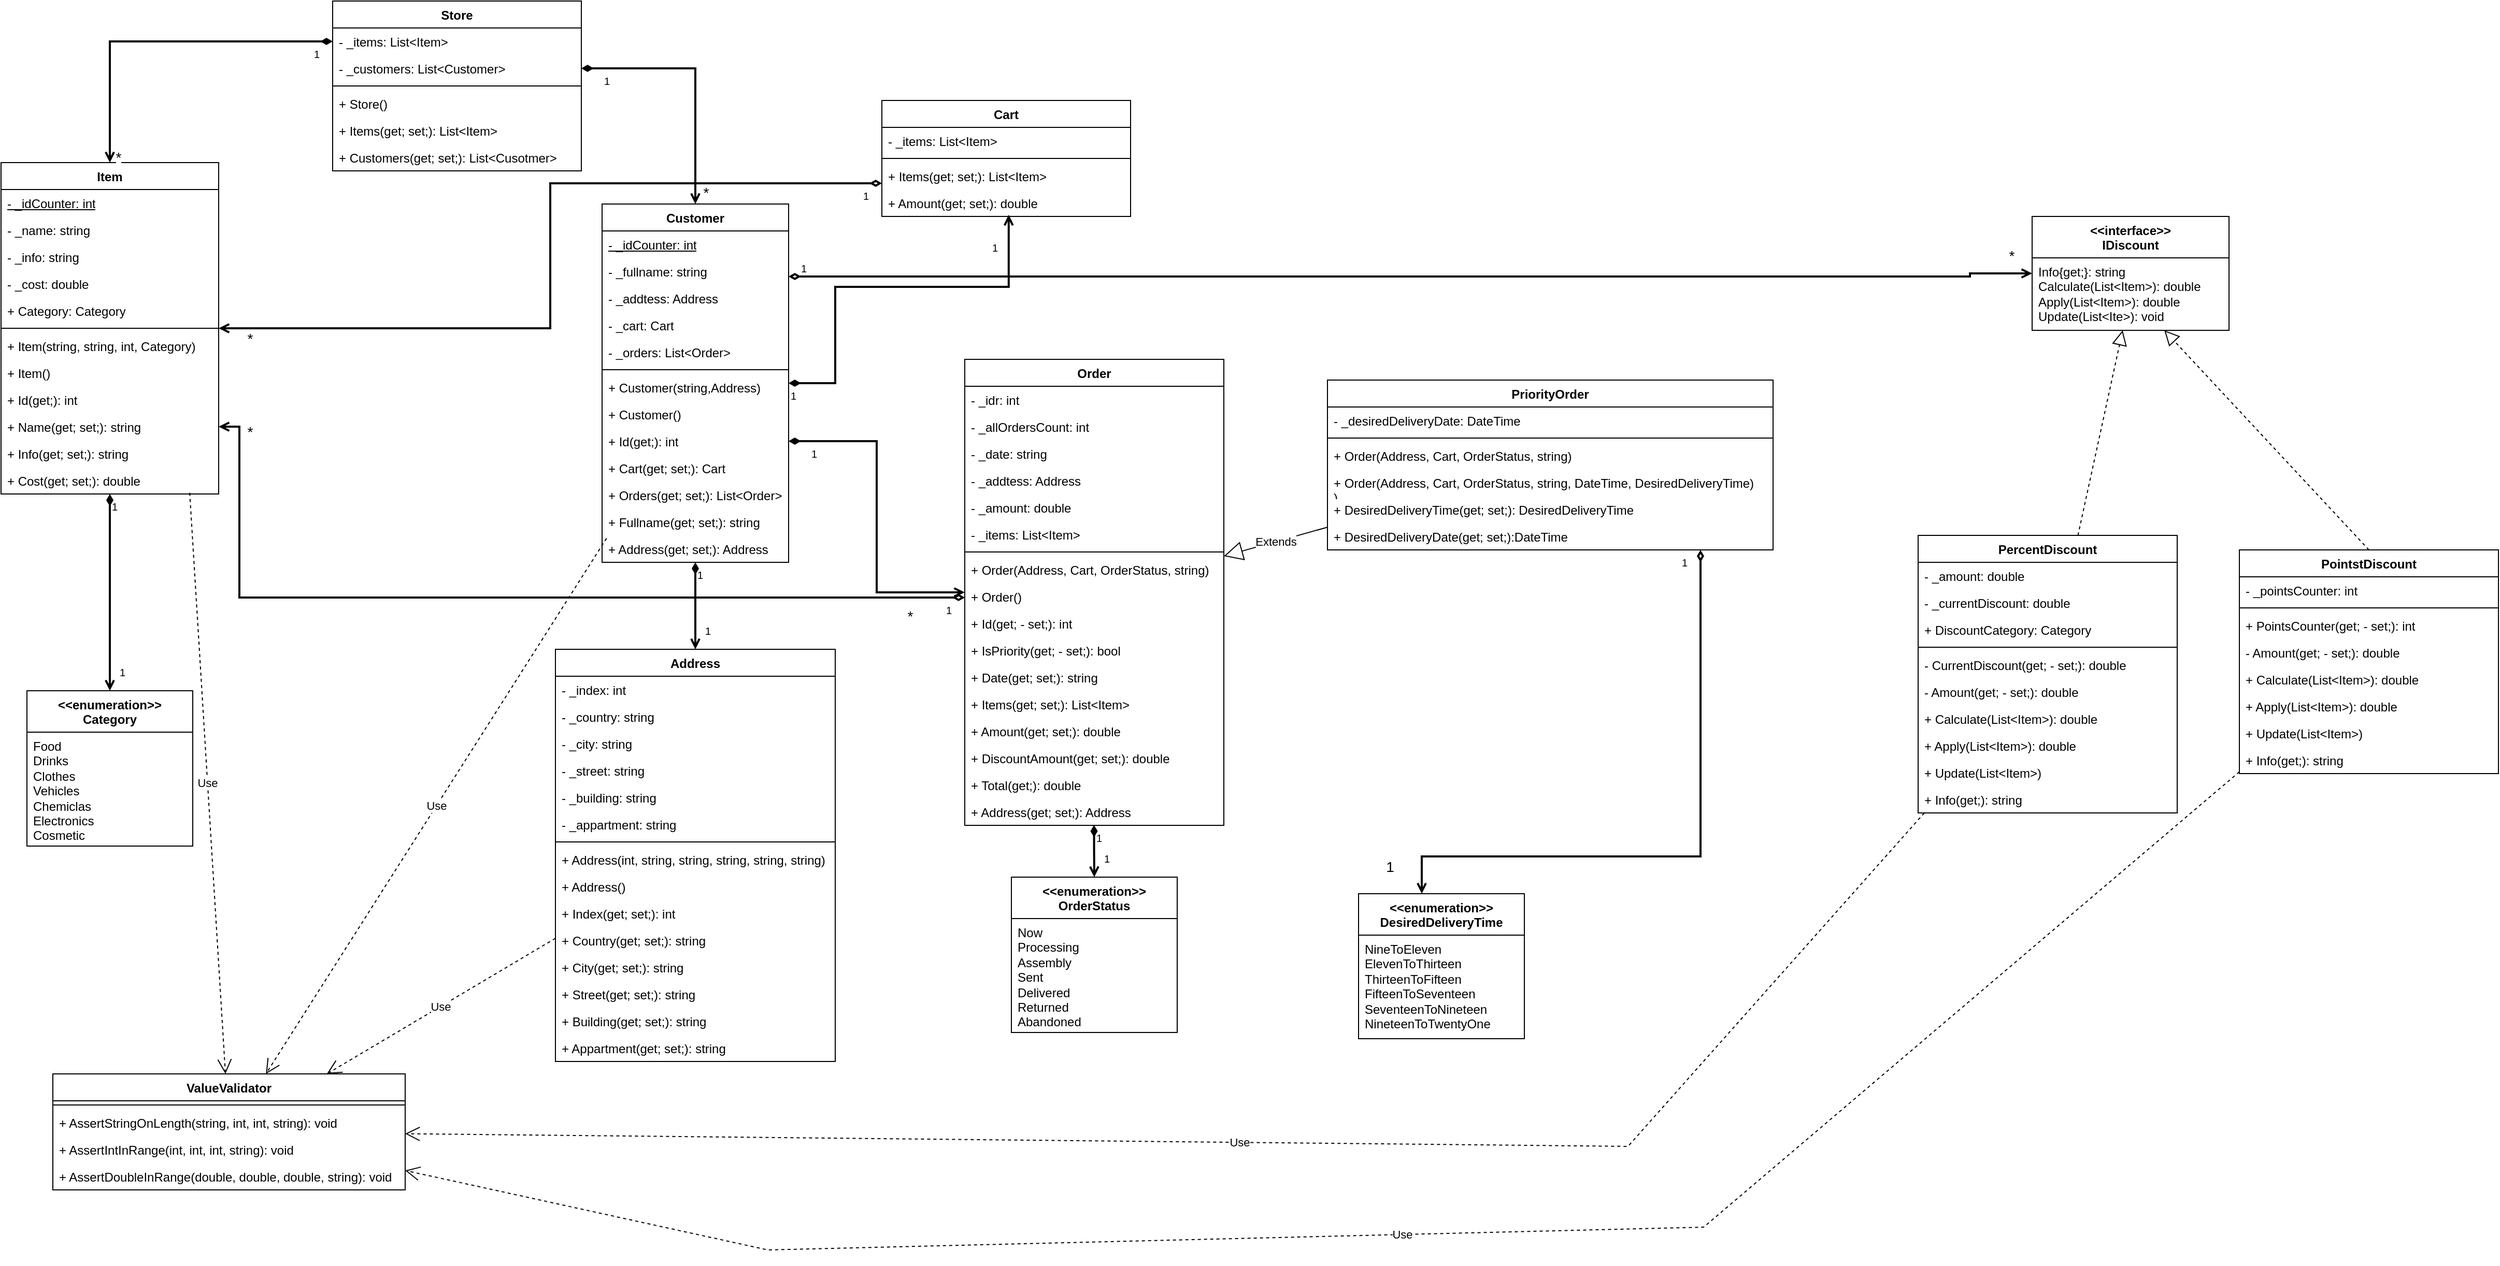 <mxfile version="22.1.3" type="github">
  <diagram id="C5RBs43oDa-KdzZeNtuy" name="Page-1">
    <mxGraphModel dx="2888" dy="1022" grid="1" gridSize="10" guides="1" tooltips="1" connect="1" arrows="1" fold="1" page="1" pageScale="1" pageWidth="827" pageHeight="1169" math="0" shadow="0">
      <root>
        <mxCell id="WIyWlLk6GJQsqaUBKTNV-0" />
        <mxCell id="WIyWlLk6GJQsqaUBKTNV-1" parent="WIyWlLk6GJQsqaUBKTNV-0" />
        <mxCell id="lq36NYKIBFTVrX8ykOkN-0" value="Item" style="swimlane;fontStyle=1;align=center;verticalAlign=top;childLayout=stackLayout;horizontal=1;startSize=26;horizontalStack=0;resizeParent=1;resizeParentMax=0;resizeLast=0;collapsible=1;marginBottom=0;whiteSpace=wrap;html=1;" parent="WIyWlLk6GJQsqaUBKTNV-1" vertex="1">
          <mxGeometry x="-50" y="190" width="210" height="320" as="geometry" />
        </mxCell>
        <mxCell id="lq36NYKIBFTVrX8ykOkN-1" value="&lt;u&gt;- _idCounter: int&lt;/u&gt;" style="text;strokeColor=none;fillColor=none;align=left;verticalAlign=top;spacingLeft=4;spacingRight=4;overflow=hidden;rotatable=0;points=[[0,0.5],[1,0.5]];portConstraint=eastwest;whiteSpace=wrap;html=1;" parent="lq36NYKIBFTVrX8ykOkN-0" vertex="1">
          <mxGeometry y="26" width="210" height="26" as="geometry" />
        </mxCell>
        <mxCell id="lq36NYKIBFTVrX8ykOkN-28" value="- _name: string" style="text;strokeColor=none;fillColor=none;align=left;verticalAlign=top;spacingLeft=4;spacingRight=4;overflow=hidden;rotatable=0;points=[[0,0.5],[1,0.5]];portConstraint=eastwest;whiteSpace=wrap;html=1;" parent="lq36NYKIBFTVrX8ykOkN-0" vertex="1">
          <mxGeometry y="52" width="210" height="26" as="geometry" />
        </mxCell>
        <mxCell id="lq36NYKIBFTVrX8ykOkN-27" value="- _info: string" style="text;strokeColor=none;fillColor=none;align=left;verticalAlign=top;spacingLeft=4;spacingRight=4;overflow=hidden;rotatable=0;points=[[0,0.5],[1,0.5]];portConstraint=eastwest;whiteSpace=wrap;html=1;" parent="lq36NYKIBFTVrX8ykOkN-0" vertex="1">
          <mxGeometry y="78" width="210" height="26" as="geometry" />
        </mxCell>
        <mxCell id="lq36NYKIBFTVrX8ykOkN-29" value="- _cost: double" style="text;strokeColor=none;fillColor=none;align=left;verticalAlign=top;spacingLeft=4;spacingRight=4;overflow=hidden;rotatable=0;points=[[0,0.5],[1,0.5]];portConstraint=eastwest;whiteSpace=wrap;html=1;" parent="lq36NYKIBFTVrX8ykOkN-0" vertex="1">
          <mxGeometry y="104" width="210" height="26" as="geometry" />
        </mxCell>
        <mxCell id="lq36NYKIBFTVrX8ykOkN-30" value="+ Category: Category" style="text;strokeColor=none;fillColor=none;align=left;verticalAlign=top;spacingLeft=4;spacingRight=4;overflow=hidden;rotatable=0;points=[[0,0.5],[1,0.5]];portConstraint=eastwest;whiteSpace=wrap;html=1;" parent="lq36NYKIBFTVrX8ykOkN-0" vertex="1">
          <mxGeometry y="130" width="210" height="26" as="geometry" />
        </mxCell>
        <mxCell id="lq36NYKIBFTVrX8ykOkN-2" value="" style="line;strokeWidth=1;fillColor=none;align=left;verticalAlign=middle;spacingTop=-1;spacingLeft=3;spacingRight=3;rotatable=0;labelPosition=right;points=[];portConstraint=eastwest;strokeColor=inherit;" parent="lq36NYKIBFTVrX8ykOkN-0" vertex="1">
          <mxGeometry y="156" width="210" height="8" as="geometry" />
        </mxCell>
        <mxCell id="lq36NYKIBFTVrX8ykOkN-34" value="+ Item(string, string, int, Category)" style="text;strokeColor=none;fillColor=none;align=left;verticalAlign=top;spacingLeft=4;spacingRight=4;overflow=hidden;rotatable=0;points=[[0,0.5],[1,0.5]];portConstraint=eastwest;whiteSpace=wrap;html=1;" parent="lq36NYKIBFTVrX8ykOkN-0" vertex="1">
          <mxGeometry y="164" width="210" height="26" as="geometry" />
        </mxCell>
        <mxCell id="lq36NYKIBFTVrX8ykOkN-36" value="+ Item()" style="text;strokeColor=none;fillColor=none;align=left;verticalAlign=top;spacingLeft=4;spacingRight=4;overflow=hidden;rotatable=0;points=[[0,0.5],[1,0.5]];portConstraint=eastwest;whiteSpace=wrap;html=1;" parent="lq36NYKIBFTVrX8ykOkN-0" vertex="1">
          <mxGeometry y="190" width="210" height="26" as="geometry" />
        </mxCell>
        <mxCell id="lq36NYKIBFTVrX8ykOkN-3" value="+ Id(get;): int" style="text;strokeColor=none;fillColor=none;align=left;verticalAlign=top;spacingLeft=4;spacingRight=4;overflow=hidden;rotatable=0;points=[[0,0.5],[1,0.5]];portConstraint=eastwest;whiteSpace=wrap;html=1;" parent="lq36NYKIBFTVrX8ykOkN-0" vertex="1">
          <mxGeometry y="216" width="210" height="26" as="geometry" />
        </mxCell>
        <mxCell id="lq36NYKIBFTVrX8ykOkN-31" value="+ Name(get; set;): string" style="text;strokeColor=none;fillColor=none;align=left;verticalAlign=top;spacingLeft=4;spacingRight=4;overflow=hidden;rotatable=0;points=[[0,0.5],[1,0.5]];portConstraint=eastwest;whiteSpace=wrap;html=1;" parent="lq36NYKIBFTVrX8ykOkN-0" vertex="1">
          <mxGeometry y="242" width="210" height="26" as="geometry" />
        </mxCell>
        <mxCell id="lq36NYKIBFTVrX8ykOkN-32" value="+ Info(get; set;): string" style="text;strokeColor=none;fillColor=none;align=left;verticalAlign=top;spacingLeft=4;spacingRight=4;overflow=hidden;rotatable=0;points=[[0,0.5],[1,0.5]];portConstraint=eastwest;whiteSpace=wrap;html=1;" parent="lq36NYKIBFTVrX8ykOkN-0" vertex="1">
          <mxGeometry y="268" width="210" height="26" as="geometry" />
        </mxCell>
        <mxCell id="lq36NYKIBFTVrX8ykOkN-33" value="+ Cost(get; set;): double" style="text;strokeColor=none;fillColor=none;align=left;verticalAlign=top;spacingLeft=4;spacingRight=4;overflow=hidden;rotatable=0;points=[[0,0.5],[1,0.5]];portConstraint=eastwest;whiteSpace=wrap;html=1;" parent="lq36NYKIBFTVrX8ykOkN-0" vertex="1">
          <mxGeometry y="294" width="210" height="26" as="geometry" />
        </mxCell>
        <mxCell id="lq36NYKIBFTVrX8ykOkN-4" value="Store" style="swimlane;fontStyle=1;align=center;verticalAlign=top;childLayout=stackLayout;horizontal=1;startSize=26;horizontalStack=0;resizeParent=1;resizeParentMax=0;resizeLast=0;collapsible=1;marginBottom=0;whiteSpace=wrap;html=1;" parent="WIyWlLk6GJQsqaUBKTNV-1" vertex="1">
          <mxGeometry x="270" y="34" width="240" height="164" as="geometry" />
        </mxCell>
        <mxCell id="lq36NYKIBFTVrX8ykOkN-5" value="- _items: List&amp;lt;Item&amp;gt;" style="text;strokeColor=none;fillColor=none;align=left;verticalAlign=top;spacingLeft=4;spacingRight=4;overflow=hidden;rotatable=0;points=[[0,0.5],[1,0.5]];portConstraint=eastwest;whiteSpace=wrap;html=1;" parent="lq36NYKIBFTVrX8ykOkN-4" vertex="1">
          <mxGeometry y="26" width="240" height="26" as="geometry" />
        </mxCell>
        <mxCell id="lq36NYKIBFTVrX8ykOkN-24" value="- _customers: List&amp;lt;Customer&amp;gt;" style="text;strokeColor=none;fillColor=none;align=left;verticalAlign=top;spacingLeft=4;spacingRight=4;overflow=hidden;rotatable=0;points=[[0,0.5],[1,0.5]];portConstraint=eastwest;whiteSpace=wrap;html=1;" parent="lq36NYKIBFTVrX8ykOkN-4" vertex="1">
          <mxGeometry y="52" width="240" height="26" as="geometry" />
        </mxCell>
        <mxCell id="lq36NYKIBFTVrX8ykOkN-6" value="" style="line;strokeWidth=1;fillColor=none;align=left;verticalAlign=middle;spacingTop=-1;spacingLeft=3;spacingRight=3;rotatable=0;labelPosition=right;points=[];portConstraint=eastwest;strokeColor=inherit;" parent="lq36NYKIBFTVrX8ykOkN-4" vertex="1">
          <mxGeometry y="78" width="240" height="8" as="geometry" />
        </mxCell>
        <mxCell id="lq36NYKIBFTVrX8ykOkN-7" value="+ Store()" style="text;strokeColor=none;fillColor=none;align=left;verticalAlign=top;spacingLeft=4;spacingRight=4;overflow=hidden;rotatable=0;points=[[0,0.5],[1,0.5]];portConstraint=eastwest;whiteSpace=wrap;html=1;" parent="lq36NYKIBFTVrX8ykOkN-4" vertex="1">
          <mxGeometry y="86" width="240" height="26" as="geometry" />
        </mxCell>
        <mxCell id="lq36NYKIBFTVrX8ykOkN-26" value="+ Items(get; set;): List&amp;lt;Item&amp;gt;" style="text;strokeColor=none;fillColor=none;align=left;verticalAlign=top;spacingLeft=4;spacingRight=4;overflow=hidden;rotatable=0;points=[[0,0.5],[1,0.5]];portConstraint=eastwest;whiteSpace=wrap;html=1;" parent="lq36NYKIBFTVrX8ykOkN-4" vertex="1">
          <mxGeometry y="112" width="240" height="26" as="geometry" />
        </mxCell>
        <mxCell id="lq36NYKIBFTVrX8ykOkN-25" value="+ Customers(get; set;): List&amp;lt;Cusotmer&amp;gt;" style="text;strokeColor=none;fillColor=none;align=left;verticalAlign=top;spacingLeft=4;spacingRight=4;overflow=hidden;rotatable=0;points=[[0,0.5],[1,0.5]];portConstraint=eastwest;whiteSpace=wrap;html=1;" parent="lq36NYKIBFTVrX8ykOkN-4" vertex="1">
          <mxGeometry y="138" width="240" height="26" as="geometry" />
        </mxCell>
        <mxCell id="lq36NYKIBFTVrX8ykOkN-8" value="Customer" style="swimlane;fontStyle=1;align=center;verticalAlign=top;childLayout=stackLayout;horizontal=1;startSize=26;horizontalStack=0;resizeParent=1;resizeParentMax=0;resizeLast=0;collapsible=1;marginBottom=0;whiteSpace=wrap;html=1;" parent="WIyWlLk6GJQsqaUBKTNV-1" vertex="1">
          <mxGeometry x="530" y="230" width="180" height="346" as="geometry" />
        </mxCell>
        <mxCell id="lq36NYKIBFTVrX8ykOkN-37" value="&lt;u&gt;- _idCounter: int&lt;/u&gt;" style="text;strokeColor=none;fillColor=none;align=left;verticalAlign=top;spacingLeft=4;spacingRight=4;overflow=hidden;rotatable=0;points=[[0,0.5],[1,0.5]];portConstraint=eastwest;whiteSpace=wrap;html=1;" parent="lq36NYKIBFTVrX8ykOkN-8" vertex="1">
          <mxGeometry y="26" width="180" height="26" as="geometry" />
        </mxCell>
        <mxCell id="lq36NYKIBFTVrX8ykOkN-38" value="- _fullname: string" style="text;strokeColor=none;fillColor=none;align=left;verticalAlign=top;spacingLeft=4;spacingRight=4;overflow=hidden;rotatable=0;points=[[0,0.5],[1,0.5]];portConstraint=eastwest;whiteSpace=wrap;html=1;" parent="lq36NYKIBFTVrX8ykOkN-8" vertex="1">
          <mxGeometry y="52" width="180" height="26" as="geometry" />
        </mxCell>
        <mxCell id="lq36NYKIBFTVrX8ykOkN-9" value="- _addtess: Address" style="text;strokeColor=none;fillColor=none;align=left;verticalAlign=top;spacingLeft=4;spacingRight=4;overflow=hidden;rotatable=0;points=[[0,0.5],[1,0.5]];portConstraint=eastwest;whiteSpace=wrap;html=1;" parent="lq36NYKIBFTVrX8ykOkN-8" vertex="1">
          <mxGeometry y="78" width="180" height="26" as="geometry" />
        </mxCell>
        <mxCell id="H9WaalQBfB--Xo07i97--9" value="- _cart: Cart" style="text;strokeColor=none;fillColor=none;align=left;verticalAlign=top;spacingLeft=4;spacingRight=4;overflow=hidden;rotatable=0;points=[[0,0.5],[1,0.5]];portConstraint=eastwest;whiteSpace=wrap;html=1;" parent="lq36NYKIBFTVrX8ykOkN-8" vertex="1">
          <mxGeometry y="104" width="180" height="26" as="geometry" />
        </mxCell>
        <mxCell id="H9WaalQBfB--Xo07i97--10" value="- _orders: List&amp;lt;Order&amp;gt;" style="text;strokeColor=none;fillColor=none;align=left;verticalAlign=top;spacingLeft=4;spacingRight=4;overflow=hidden;rotatable=0;points=[[0,0.5],[1,0.5]];portConstraint=eastwest;whiteSpace=wrap;html=1;" parent="lq36NYKIBFTVrX8ykOkN-8" vertex="1">
          <mxGeometry y="130" width="180" height="26" as="geometry" />
        </mxCell>
        <mxCell id="lq36NYKIBFTVrX8ykOkN-10" value="" style="line;strokeWidth=1;fillColor=none;align=left;verticalAlign=middle;spacingTop=-1;spacingLeft=3;spacingRight=3;rotatable=0;labelPosition=right;points=[];portConstraint=eastwest;strokeColor=inherit;" parent="lq36NYKIBFTVrX8ykOkN-8" vertex="1">
          <mxGeometry y="156" width="180" height="8" as="geometry" />
        </mxCell>
        <mxCell id="lq36NYKIBFTVrX8ykOkN-42" value="+ Customer(string,Address)" style="text;strokeColor=none;fillColor=none;align=left;verticalAlign=top;spacingLeft=4;spacingRight=4;overflow=hidden;rotatable=0;points=[[0,0.5],[1,0.5]];portConstraint=eastwest;whiteSpace=wrap;html=1;" parent="lq36NYKIBFTVrX8ykOkN-8" vertex="1">
          <mxGeometry y="164" width="180" height="26" as="geometry" />
        </mxCell>
        <mxCell id="lq36NYKIBFTVrX8ykOkN-41" value="+ Customer()" style="text;strokeColor=none;fillColor=none;align=left;verticalAlign=top;spacingLeft=4;spacingRight=4;overflow=hidden;rotatable=0;points=[[0,0.5],[1,0.5]];portConstraint=eastwest;whiteSpace=wrap;html=1;" parent="lq36NYKIBFTVrX8ykOkN-8" vertex="1">
          <mxGeometry y="190" width="180" height="26" as="geometry" />
        </mxCell>
        <mxCell id="lq36NYKIBFTVrX8ykOkN-39" value="+ Id(get;): int" style="text;strokeColor=none;fillColor=none;align=left;verticalAlign=top;spacingLeft=4;spacingRight=4;overflow=hidden;rotatable=0;points=[[0,0.5],[1,0.5]];portConstraint=eastwest;whiteSpace=wrap;html=1;" parent="lq36NYKIBFTVrX8ykOkN-8" vertex="1">
          <mxGeometry y="216" width="180" height="26" as="geometry" />
        </mxCell>
        <mxCell id="lq36NYKIBFTVrX8ykOkN-40" value="+ Cart(get; set;): Cart" style="text;strokeColor=none;fillColor=none;align=left;verticalAlign=top;spacingLeft=4;spacingRight=4;overflow=hidden;rotatable=0;points=[[0,0.5],[1,0.5]];portConstraint=eastwest;whiteSpace=wrap;html=1;" parent="lq36NYKIBFTVrX8ykOkN-8" vertex="1">
          <mxGeometry y="242" width="180" height="26" as="geometry" />
        </mxCell>
        <mxCell id="H9WaalQBfB--Xo07i97--12" value="+ Orders(get; set;): List&amp;lt;Order&amp;gt;" style="text;strokeColor=none;fillColor=none;align=left;verticalAlign=top;spacingLeft=4;spacingRight=4;overflow=hidden;rotatable=0;points=[[0,0.5],[1,0.5]];portConstraint=eastwest;whiteSpace=wrap;html=1;" parent="lq36NYKIBFTVrX8ykOkN-8" vertex="1">
          <mxGeometry y="268" width="180" height="26" as="geometry" />
        </mxCell>
        <mxCell id="H9WaalQBfB--Xo07i97--11" value="+ Fullname(get; set;): string" style="text;strokeColor=none;fillColor=none;align=left;verticalAlign=top;spacingLeft=4;spacingRight=4;overflow=hidden;rotatable=0;points=[[0,0.5],[1,0.5]];portConstraint=eastwest;whiteSpace=wrap;html=1;" parent="lq36NYKIBFTVrX8ykOkN-8" vertex="1">
          <mxGeometry y="294" width="180" height="26" as="geometry" />
        </mxCell>
        <mxCell id="lq36NYKIBFTVrX8ykOkN-11" value="+ Address(get; set;): Address" style="text;strokeColor=none;fillColor=none;align=left;verticalAlign=top;spacingLeft=4;spacingRight=4;overflow=hidden;rotatable=0;points=[[0,0.5],[1,0.5]];portConstraint=eastwest;whiteSpace=wrap;html=1;" parent="lq36NYKIBFTVrX8ykOkN-8" vertex="1">
          <mxGeometry y="320" width="180" height="26" as="geometry" />
        </mxCell>
        <mxCell id="lq36NYKIBFTVrX8ykOkN-12" value="&amp;lt;&amp;lt;enumeration&amp;gt;&amp;gt; &lt;br&gt;Category" style="swimlane;fontStyle=1;align=center;verticalAlign=top;childLayout=stackLayout;horizontal=1;startSize=40;horizontalStack=0;resizeParent=1;resizeParentMax=0;resizeLast=0;collapsible=1;marginBottom=0;whiteSpace=wrap;html=1;" parent="WIyWlLk6GJQsqaUBKTNV-1" vertex="1">
          <mxGeometry x="-25" y="700" width="160" height="150" as="geometry" />
        </mxCell>
        <mxCell id="lq36NYKIBFTVrX8ykOkN-15" value="&lt;div&gt;Food&lt;/div&gt;&lt;div&gt;&lt;span style=&quot;background-color: initial;&quot;&gt;Drinks&lt;/span&gt;&lt;/div&gt;&lt;div&gt;&lt;span style=&quot;background-color: initial;&quot;&gt;Clothes&lt;/span&gt;&lt;/div&gt;&lt;div&gt;Vehicles&lt;/div&gt;&lt;div&gt;Chemiclas&lt;/div&gt;&lt;div&gt;&lt;span style=&quot;background-color: initial;&quot;&gt;Electronics&lt;/span&gt;&lt;/div&gt;&lt;div&gt;&lt;span style=&quot;background-color: initial;&quot;&gt;Cosmetic&lt;/span&gt;&lt;/div&gt;" style="text;strokeColor=none;fillColor=none;align=left;verticalAlign=top;spacingLeft=4;spacingRight=4;overflow=hidden;rotatable=0;points=[[0,0.5],[1,0.5]];portConstraint=eastwest;whiteSpace=wrap;html=1;" parent="lq36NYKIBFTVrX8ykOkN-12" vertex="1">
          <mxGeometry y="40" width="160" height="110" as="geometry" />
        </mxCell>
        <mxCell id="lq36NYKIBFTVrX8ykOkN-16" value="Address" style="swimlane;fontStyle=1;align=center;verticalAlign=top;childLayout=stackLayout;horizontal=1;startSize=26;horizontalStack=0;resizeParent=1;resizeParentMax=0;resizeLast=0;collapsible=1;marginBottom=0;whiteSpace=wrap;html=1;" parent="WIyWlLk6GJQsqaUBKTNV-1" vertex="1">
          <mxGeometry x="485" y="660" width="270" height="398" as="geometry" />
        </mxCell>
        <mxCell id="lq36NYKIBFTVrX8ykOkN-17" value="- _index: int" style="text;strokeColor=none;fillColor=none;align=left;verticalAlign=top;spacingLeft=4;spacingRight=4;overflow=hidden;rotatable=0;points=[[0,0.5],[1,0.5]];portConstraint=eastwest;whiteSpace=wrap;html=1;" parent="lq36NYKIBFTVrX8ykOkN-16" vertex="1">
          <mxGeometry y="26" width="270" height="26" as="geometry" />
        </mxCell>
        <mxCell id="lq36NYKIBFTVrX8ykOkN-43" value="- _country: string" style="text;strokeColor=none;fillColor=none;align=left;verticalAlign=top;spacingLeft=4;spacingRight=4;overflow=hidden;rotatable=0;points=[[0,0.5],[1,0.5]];portConstraint=eastwest;whiteSpace=wrap;html=1;" parent="lq36NYKIBFTVrX8ykOkN-16" vertex="1">
          <mxGeometry y="52" width="270" height="26" as="geometry" />
        </mxCell>
        <mxCell id="lq36NYKIBFTVrX8ykOkN-44" value="- _city: string" style="text;strokeColor=none;fillColor=none;align=left;verticalAlign=top;spacingLeft=4;spacingRight=4;overflow=hidden;rotatable=0;points=[[0,0.5],[1,0.5]];portConstraint=eastwest;whiteSpace=wrap;html=1;" parent="lq36NYKIBFTVrX8ykOkN-16" vertex="1">
          <mxGeometry y="78" width="270" height="26" as="geometry" />
        </mxCell>
        <mxCell id="lq36NYKIBFTVrX8ykOkN-45" value="- _street: string" style="text;strokeColor=none;fillColor=none;align=left;verticalAlign=top;spacingLeft=4;spacingRight=4;overflow=hidden;rotatable=0;points=[[0,0.5],[1,0.5]];portConstraint=eastwest;whiteSpace=wrap;html=1;" parent="lq36NYKIBFTVrX8ykOkN-16" vertex="1">
          <mxGeometry y="104" width="270" height="26" as="geometry" />
        </mxCell>
        <mxCell id="lq36NYKIBFTVrX8ykOkN-46" value="- _building: string" style="text;strokeColor=none;fillColor=none;align=left;verticalAlign=top;spacingLeft=4;spacingRight=4;overflow=hidden;rotatable=0;points=[[0,0.5],[1,0.5]];portConstraint=eastwest;whiteSpace=wrap;html=1;" parent="lq36NYKIBFTVrX8ykOkN-16" vertex="1">
          <mxGeometry y="130" width="270" height="26" as="geometry" />
        </mxCell>
        <mxCell id="lq36NYKIBFTVrX8ykOkN-47" value="- _appartment: string" style="text;strokeColor=none;fillColor=none;align=left;verticalAlign=top;spacingLeft=4;spacingRight=4;overflow=hidden;rotatable=0;points=[[0,0.5],[1,0.5]];portConstraint=eastwest;whiteSpace=wrap;html=1;" parent="lq36NYKIBFTVrX8ykOkN-16" vertex="1">
          <mxGeometry y="156" width="270" height="26" as="geometry" />
        </mxCell>
        <mxCell id="lq36NYKIBFTVrX8ykOkN-18" value="" style="line;strokeWidth=1;fillColor=none;align=left;verticalAlign=middle;spacingTop=-1;spacingLeft=3;spacingRight=3;rotatable=0;labelPosition=right;points=[];portConstraint=eastwest;strokeColor=inherit;" parent="lq36NYKIBFTVrX8ykOkN-16" vertex="1">
          <mxGeometry y="182" width="270" height="8" as="geometry" />
        </mxCell>
        <mxCell id="lq36NYKIBFTVrX8ykOkN-49" value="+ Address(int, string, string, string, string, string)" style="text;strokeColor=none;fillColor=none;align=left;verticalAlign=top;spacingLeft=4;spacingRight=4;overflow=hidden;rotatable=0;points=[[0,0.5],[1,0.5]];portConstraint=eastwest;whiteSpace=wrap;html=1;" parent="lq36NYKIBFTVrX8ykOkN-16" vertex="1">
          <mxGeometry y="190" width="270" height="26" as="geometry" />
        </mxCell>
        <mxCell id="lq36NYKIBFTVrX8ykOkN-48" value="+ Address()" style="text;strokeColor=none;fillColor=none;align=left;verticalAlign=top;spacingLeft=4;spacingRight=4;overflow=hidden;rotatable=0;points=[[0,0.5],[1,0.5]];portConstraint=eastwest;whiteSpace=wrap;html=1;" parent="lq36NYKIBFTVrX8ykOkN-16" vertex="1">
          <mxGeometry y="216" width="270" height="26" as="geometry" />
        </mxCell>
        <mxCell id="lq36NYKIBFTVrX8ykOkN-19" value="+ Index(get; set;): int" style="text;strokeColor=none;fillColor=none;align=left;verticalAlign=top;spacingLeft=4;spacingRight=4;overflow=hidden;rotatable=0;points=[[0,0.5],[1,0.5]];portConstraint=eastwest;whiteSpace=wrap;html=1;" parent="lq36NYKIBFTVrX8ykOkN-16" vertex="1">
          <mxGeometry y="242" width="270" height="26" as="geometry" />
        </mxCell>
        <mxCell id="lq36NYKIBFTVrX8ykOkN-50" value="+ Country(get; set;): string" style="text;strokeColor=none;fillColor=none;align=left;verticalAlign=top;spacingLeft=4;spacingRight=4;overflow=hidden;rotatable=0;points=[[0,0.5],[1,0.5]];portConstraint=eastwest;whiteSpace=wrap;html=1;" parent="lq36NYKIBFTVrX8ykOkN-16" vertex="1">
          <mxGeometry y="268" width="270" height="26" as="geometry" />
        </mxCell>
        <mxCell id="lq36NYKIBFTVrX8ykOkN-51" value="+ City(get; set;): string" style="text;strokeColor=none;fillColor=none;align=left;verticalAlign=top;spacingLeft=4;spacingRight=4;overflow=hidden;rotatable=0;points=[[0,0.5],[1,0.5]];portConstraint=eastwest;whiteSpace=wrap;html=1;" parent="lq36NYKIBFTVrX8ykOkN-16" vertex="1">
          <mxGeometry y="294" width="270" height="26" as="geometry" />
        </mxCell>
        <mxCell id="lq36NYKIBFTVrX8ykOkN-53" value="+ Street(get; set;): string" style="text;strokeColor=none;fillColor=none;align=left;verticalAlign=top;spacingLeft=4;spacingRight=4;overflow=hidden;rotatable=0;points=[[0,0.5],[1,0.5]];portConstraint=eastwest;whiteSpace=wrap;html=1;" parent="lq36NYKIBFTVrX8ykOkN-16" vertex="1">
          <mxGeometry y="320" width="270" height="26" as="geometry" />
        </mxCell>
        <mxCell id="lq36NYKIBFTVrX8ykOkN-54" value="+ Building(get; set;): string" style="text;strokeColor=none;fillColor=none;align=left;verticalAlign=top;spacingLeft=4;spacingRight=4;overflow=hidden;rotatable=0;points=[[0,0.5],[1,0.5]];portConstraint=eastwest;whiteSpace=wrap;html=1;" parent="lq36NYKIBFTVrX8ykOkN-16" vertex="1">
          <mxGeometry y="346" width="270" height="26" as="geometry" />
        </mxCell>
        <mxCell id="lq36NYKIBFTVrX8ykOkN-52" value="+ Appartment(get; set;): string" style="text;strokeColor=none;fillColor=none;align=left;verticalAlign=top;spacingLeft=4;spacingRight=4;overflow=hidden;rotatable=0;points=[[0,0.5],[1,0.5]];portConstraint=eastwest;whiteSpace=wrap;html=1;" parent="lq36NYKIBFTVrX8ykOkN-16" vertex="1">
          <mxGeometry y="372" width="270" height="26" as="geometry" />
        </mxCell>
        <mxCell id="lq36NYKIBFTVrX8ykOkN-20" value="ValueValidator" style="swimlane;fontStyle=1;align=center;verticalAlign=top;childLayout=stackLayout;horizontal=1;startSize=26;horizontalStack=0;resizeParent=1;resizeParentMax=0;resizeLast=0;collapsible=1;marginBottom=0;whiteSpace=wrap;html=1;" parent="WIyWlLk6GJQsqaUBKTNV-1" vertex="1">
          <mxGeometry y="1070" width="340" height="112" as="geometry" />
        </mxCell>
        <mxCell id="lq36NYKIBFTVrX8ykOkN-22" value="" style="line;strokeWidth=1;fillColor=none;align=left;verticalAlign=middle;spacingTop=-1;spacingLeft=3;spacingRight=3;rotatable=0;labelPosition=right;points=[];portConstraint=eastwest;strokeColor=inherit;" parent="lq36NYKIBFTVrX8ykOkN-20" vertex="1">
          <mxGeometry y="26" width="340" height="8" as="geometry" />
        </mxCell>
        <mxCell id="lq36NYKIBFTVrX8ykOkN-23" value="+ AssertStringOnLength(string, int, int, string): void" style="text;strokeColor=none;fillColor=none;align=left;verticalAlign=top;spacingLeft=4;spacingRight=4;overflow=hidden;rotatable=0;points=[[0,0.5],[1,0.5]];portConstraint=eastwest;whiteSpace=wrap;html=1;" parent="lq36NYKIBFTVrX8ykOkN-20" vertex="1">
          <mxGeometry y="34" width="340" height="26" as="geometry" />
        </mxCell>
        <mxCell id="lq36NYKIBFTVrX8ykOkN-55" value="+ AssertIntInRange(int, int, int, string): void" style="text;strokeColor=none;fillColor=none;align=left;verticalAlign=top;spacingLeft=4;spacingRight=4;overflow=hidden;rotatable=0;points=[[0,0.5],[1,0.5]];portConstraint=eastwest;whiteSpace=wrap;html=1;" parent="lq36NYKIBFTVrX8ykOkN-20" vertex="1">
          <mxGeometry y="60" width="340" height="26" as="geometry" />
        </mxCell>
        <mxCell id="lq36NYKIBFTVrX8ykOkN-56" value="+ AssertDoubleInRange(double, double, double, string): void" style="text;strokeColor=none;fillColor=none;align=left;verticalAlign=top;spacingLeft=4;spacingRight=4;overflow=hidden;rotatable=0;points=[[0,0.5],[1,0.5]];portConstraint=eastwest;whiteSpace=wrap;html=1;" parent="lq36NYKIBFTVrX8ykOkN-20" vertex="1">
          <mxGeometry y="86" width="340" height="26" as="geometry" />
        </mxCell>
        <mxCell id="lq36NYKIBFTVrX8ykOkN-68" value="" style="verticalAlign=bottom;html=1;endArrow=open;edgeStyle=orthogonalEdgeStyle;strokeWidth=2;rounded=0;startArrow=diamondThin;startFill=1;endFill=0;entryX=0.5;entryY=0;entryDx=0;entryDy=0;" parent="WIyWlLk6GJQsqaUBKTNV-1" source="lq36NYKIBFTVrX8ykOkN-0" target="lq36NYKIBFTVrX8ykOkN-12" edge="1">
          <mxGeometry relative="1" as="geometry">
            <mxPoint x="200" y="560" as="sourcePoint" />
            <mxPoint x="200" y="650" as="targetPoint" />
          </mxGeometry>
        </mxCell>
        <mxCell id="lq36NYKIBFTVrX8ykOkN-69" value="1" style="resizable=0;html=1;align=left;verticalAlign=top;labelBackgroundColor=none;fontSize=10" parent="lq36NYKIBFTVrX8ykOkN-68" connectable="0" vertex="1">
          <mxGeometry x="-1" relative="1" as="geometry" />
        </mxCell>
        <mxCell id="lq36NYKIBFTVrX8ykOkN-70" value="1" style="resizable=0;html=1;align=right;verticalAlign=top;labelBackgroundColor=none;fontSize=10" parent="lq36NYKIBFTVrX8ykOkN-68" connectable="0" vertex="1">
          <mxGeometry x="1" relative="1" as="geometry">
            <mxPoint x="15" y="-30" as="offset" />
          </mxGeometry>
        </mxCell>
        <mxCell id="lq36NYKIBFTVrX8ykOkN-71" value="" style="verticalAlign=bottom;html=1;endArrow=open;edgeStyle=orthogonalEdgeStyle;strokeWidth=2;rounded=0;startArrow=diamondThin;startFill=1;endFill=0;" parent="WIyWlLk6GJQsqaUBKTNV-1" source="lq36NYKIBFTVrX8ykOkN-8" target="lq36NYKIBFTVrX8ykOkN-16" edge="1">
          <mxGeometry relative="1" as="geometry">
            <mxPoint x="460" y="535" as="sourcePoint" />
            <mxPoint x="460" y="635" as="targetPoint" />
          </mxGeometry>
        </mxCell>
        <mxCell id="lq36NYKIBFTVrX8ykOkN-72" value="1" style="resizable=0;html=1;align=left;verticalAlign=top;labelBackgroundColor=none;fontSize=10" parent="lq36NYKIBFTVrX8ykOkN-71" connectable="0" vertex="1">
          <mxGeometry x="-1" relative="1" as="geometry" />
        </mxCell>
        <mxCell id="lq36NYKIBFTVrX8ykOkN-73" value="1" style="resizable=0;html=1;align=right;verticalAlign=top;labelBackgroundColor=none;fontSize=10" parent="lq36NYKIBFTVrX8ykOkN-71" connectable="0" vertex="1">
          <mxGeometry x="1" relative="1" as="geometry">
            <mxPoint x="15" y="-30" as="offset" />
          </mxGeometry>
        </mxCell>
        <mxCell id="lq36NYKIBFTVrX8ykOkN-74" value="" style="verticalAlign=bottom;html=1;endArrow=open;edgeStyle=orthogonalEdgeStyle;strokeWidth=2;rounded=0;startArrow=diamondThin;startFill=1;endFill=0;entryX=0.5;entryY=0;entryDx=0;entryDy=0;" parent="WIyWlLk6GJQsqaUBKTNV-1" source="lq36NYKIBFTVrX8ykOkN-5" target="lq36NYKIBFTVrX8ykOkN-0" edge="1">
          <mxGeometry relative="1" as="geometry">
            <mxPoint x="135" y="90" as="sourcePoint" />
            <mxPoint x="135" y="190" as="targetPoint" />
          </mxGeometry>
        </mxCell>
        <mxCell id="lq36NYKIBFTVrX8ykOkN-75" value="1" style="resizable=0;html=1;align=left;verticalAlign=top;labelBackgroundColor=none;fontSize=10" parent="lq36NYKIBFTVrX8ykOkN-74" connectable="0" vertex="1">
          <mxGeometry x="-1" relative="1" as="geometry">
            <mxPoint x="-20" as="offset" />
          </mxGeometry>
        </mxCell>
        <mxCell id="lq36NYKIBFTVrX8ykOkN-77" value="*" style="edgeLabel;html=1;align=center;verticalAlign=middle;resizable=0;points=[];fontSize=14;" parent="lq36NYKIBFTVrX8ykOkN-74" vertex="1" connectable="0">
          <mxGeometry x="0.652" y="8" relative="1" as="geometry">
            <mxPoint y="53" as="offset" />
          </mxGeometry>
        </mxCell>
        <mxCell id="lq36NYKIBFTVrX8ykOkN-78" value="" style="verticalAlign=bottom;html=1;endArrow=open;edgeStyle=orthogonalEdgeStyle;strokeWidth=2;rounded=0;startArrow=diamondThin;startFill=1;endFill=0;exitX=1;exitY=0.5;exitDx=0;exitDy=0;" parent="WIyWlLk6GJQsqaUBKTNV-1" source="lq36NYKIBFTVrX8ykOkN-24" target="lq36NYKIBFTVrX8ykOkN-8" edge="1">
          <mxGeometry relative="1" as="geometry">
            <mxPoint x="435" y="250" as="sourcePoint" />
            <mxPoint x="220" y="457" as="targetPoint" />
          </mxGeometry>
        </mxCell>
        <mxCell id="lq36NYKIBFTVrX8ykOkN-79" value="1" style="resizable=0;html=1;align=left;verticalAlign=top;labelBackgroundColor=none;fontSize=10" parent="lq36NYKIBFTVrX8ykOkN-78" connectable="0" vertex="1">
          <mxGeometry x="-1" relative="1" as="geometry">
            <mxPoint x="20" as="offset" />
          </mxGeometry>
        </mxCell>
        <mxCell id="lq36NYKIBFTVrX8ykOkN-80" value="*" style="edgeLabel;html=1;align=center;verticalAlign=middle;resizable=0;points=[];fontSize=14;" parent="lq36NYKIBFTVrX8ykOkN-78" vertex="1" connectable="0">
          <mxGeometry x="0.652" y="8" relative="1" as="geometry">
            <mxPoint x="2" y="31" as="offset" />
          </mxGeometry>
        </mxCell>
        <mxCell id="lq36NYKIBFTVrX8ykOkN-81" value="Use" style="endArrow=open;endSize=12;dashed=1;html=1;rounded=0;" parent="WIyWlLk6GJQsqaUBKTNV-1" source="lq36NYKIBFTVrX8ykOkN-16" target="lq36NYKIBFTVrX8ykOkN-20" edge="1">
          <mxGeometry width="160" relative="1" as="geometry">
            <mxPoint x="250" y="760" as="sourcePoint" />
            <mxPoint x="370" y="820" as="targetPoint" />
          </mxGeometry>
        </mxCell>
        <mxCell id="lq36NYKIBFTVrX8ykOkN-82" value="Use" style="endArrow=open;endSize=12;dashed=1;html=1;rounded=0;exitX=0.867;exitY=0.954;exitDx=0;exitDy=0;exitPerimeter=0;" parent="WIyWlLk6GJQsqaUBKTNV-1" source="lq36NYKIBFTVrX8ykOkN-33" target="lq36NYKIBFTVrX8ykOkN-20" edge="1">
          <mxGeometry width="160" relative="1" as="geometry">
            <mxPoint x="260" y="640" as="sourcePoint" />
            <mxPoint x="326" y="770" as="targetPoint" />
          </mxGeometry>
        </mxCell>
        <mxCell id="lq36NYKIBFTVrX8ykOkN-83" value="Use" style="endArrow=open;endSize=12;dashed=1;html=1;rounded=0;exitX=0.024;exitY=0.108;exitDx=0;exitDy=0;exitPerimeter=0;" parent="WIyWlLk6GJQsqaUBKTNV-1" source="lq36NYKIBFTVrX8ykOkN-11" target="lq36NYKIBFTVrX8ykOkN-20" edge="1">
          <mxGeometry width="160" relative="1" as="geometry">
            <mxPoint x="420" y="530" as="sourcePoint" />
            <mxPoint x="386" y="790" as="targetPoint" />
          </mxGeometry>
        </mxCell>
        <mxCell id="H9WaalQBfB--Xo07i97--0" value="Cart" style="swimlane;fontStyle=1;align=center;verticalAlign=top;childLayout=stackLayout;horizontal=1;startSize=26;horizontalStack=0;resizeParent=1;resizeParentMax=0;resizeLast=0;collapsible=1;marginBottom=0;whiteSpace=wrap;html=1;" parent="WIyWlLk6GJQsqaUBKTNV-1" vertex="1">
          <mxGeometry x="800" y="130" width="240" height="112" as="geometry" />
        </mxCell>
        <mxCell id="H9WaalQBfB--Xo07i97--1" value="- _items: List&amp;lt;Item&amp;gt;" style="text;strokeColor=none;fillColor=none;align=left;verticalAlign=top;spacingLeft=4;spacingRight=4;overflow=hidden;rotatable=0;points=[[0,0.5],[1,0.5]];portConstraint=eastwest;whiteSpace=wrap;html=1;" parent="H9WaalQBfB--Xo07i97--0" vertex="1">
          <mxGeometry y="26" width="240" height="26" as="geometry" />
        </mxCell>
        <mxCell id="H9WaalQBfB--Xo07i97--3" value="" style="line;strokeWidth=1;fillColor=none;align=left;verticalAlign=middle;spacingTop=-1;spacingLeft=3;spacingRight=3;rotatable=0;labelPosition=right;points=[];portConstraint=eastwest;strokeColor=inherit;" parent="H9WaalQBfB--Xo07i97--0" vertex="1">
          <mxGeometry y="52" width="240" height="8" as="geometry" />
        </mxCell>
        <mxCell id="H9WaalQBfB--Xo07i97--5" value="+ Items(get; set;): List&amp;lt;Item&amp;gt;" style="text;strokeColor=none;fillColor=none;align=left;verticalAlign=top;spacingLeft=4;spacingRight=4;overflow=hidden;rotatable=0;points=[[0,0.5],[1,0.5]];portConstraint=eastwest;whiteSpace=wrap;html=1;" parent="H9WaalQBfB--Xo07i97--0" vertex="1">
          <mxGeometry y="60" width="240" height="26" as="geometry" />
        </mxCell>
        <mxCell id="H9WaalQBfB--Xo07i97--6" value="+ Amount(get; set;): double" style="text;strokeColor=none;fillColor=none;align=left;verticalAlign=top;spacingLeft=4;spacingRight=4;overflow=hidden;rotatable=0;points=[[0,0.5],[1,0.5]];portConstraint=eastwest;whiteSpace=wrap;html=1;" parent="H9WaalQBfB--Xo07i97--0" vertex="1">
          <mxGeometry y="86" width="240" height="26" as="geometry" />
        </mxCell>
        <mxCell id="H9WaalQBfB--Xo07i97--7" value="&amp;lt;&amp;lt;enumeration&amp;gt;&amp;gt; &lt;br&gt;OrderStatus" style="swimlane;fontStyle=1;align=center;verticalAlign=top;childLayout=stackLayout;horizontal=1;startSize=40;horizontalStack=0;resizeParent=1;resizeParentMax=0;resizeLast=0;collapsible=1;marginBottom=0;whiteSpace=wrap;html=1;" parent="WIyWlLk6GJQsqaUBKTNV-1" vertex="1">
          <mxGeometry x="925" y="880" width="160" height="150" as="geometry" />
        </mxCell>
        <mxCell id="H9WaalQBfB--Xo07i97--8" value="&lt;div&gt;Now&lt;/div&gt;&lt;div&gt;Processing&lt;br&gt;&lt;/div&gt;&lt;div&gt;&lt;div&gt;Assembly&lt;/div&gt;&lt;div&gt;Sent&lt;/div&gt;&lt;div&gt;Delivered&lt;/div&gt;&lt;div&gt;Returned&lt;/div&gt;&lt;div&gt;Abandoned&lt;/div&gt;&lt;/div&gt;" style="text;strokeColor=none;fillColor=none;align=left;verticalAlign=top;spacingLeft=4;spacingRight=4;overflow=hidden;rotatable=0;points=[[0,0.5],[1,0.5]];portConstraint=eastwest;whiteSpace=wrap;html=1;" parent="H9WaalQBfB--Xo07i97--7" vertex="1">
          <mxGeometry y="40" width="160" height="110" as="geometry" />
        </mxCell>
        <mxCell id="H9WaalQBfB--Xo07i97--13" value="" style="verticalAlign=bottom;html=1;endArrow=open;edgeStyle=orthogonalEdgeStyle;strokeWidth=2;rounded=0;startArrow=diamondThin;startFill=1;endFill=0;entryX=0.51;entryY=0.938;entryDx=0;entryDy=0;entryPerimeter=0;" parent="WIyWlLk6GJQsqaUBKTNV-1" source="lq36NYKIBFTVrX8ykOkN-8" target="H9WaalQBfB--Xo07i97--6" edge="1">
          <mxGeometry relative="1" as="geometry">
            <mxPoint x="690" y="440" as="sourcePoint" />
            <mxPoint x="780" y="566" as="targetPoint" />
            <Array as="points">
              <mxPoint x="755" y="403" />
              <mxPoint x="755" y="310" />
              <mxPoint x="922" y="310" />
            </Array>
          </mxGeometry>
        </mxCell>
        <mxCell id="H9WaalQBfB--Xo07i97--14" value="1" style="resizable=0;html=1;align=left;verticalAlign=top;labelBackgroundColor=none;fontSize=10" parent="H9WaalQBfB--Xo07i97--13" connectable="0" vertex="1">
          <mxGeometry x="-1" relative="1" as="geometry" />
        </mxCell>
        <mxCell id="H9WaalQBfB--Xo07i97--15" value="1" style="resizable=0;html=1;align=right;verticalAlign=top;labelBackgroundColor=none;fontSize=10" parent="H9WaalQBfB--Xo07i97--13" connectable="0" vertex="1">
          <mxGeometry x="1" relative="1" as="geometry">
            <mxPoint x="-10" y="20" as="offset" />
          </mxGeometry>
        </mxCell>
        <mxCell id="H9WaalQBfB--Xo07i97--16" value="Order" style="swimlane;fontStyle=1;align=center;verticalAlign=top;childLayout=stackLayout;horizontal=1;startSize=26;horizontalStack=0;resizeParent=1;resizeParentMax=0;resizeLast=0;collapsible=1;marginBottom=0;whiteSpace=wrap;html=1;" parent="WIyWlLk6GJQsqaUBKTNV-1" vertex="1">
          <mxGeometry x="880" y="380" width="250" height="450" as="geometry" />
        </mxCell>
        <mxCell id="H9WaalQBfB--Xo07i97--17" value="- _idr: int" style="text;strokeColor=none;fillColor=none;align=left;verticalAlign=top;spacingLeft=4;spacingRight=4;overflow=hidden;rotatable=0;points=[[0,0.5],[1,0.5]];portConstraint=eastwest;whiteSpace=wrap;html=1;" parent="H9WaalQBfB--Xo07i97--16" vertex="1">
          <mxGeometry y="26" width="250" height="26" as="geometry" />
        </mxCell>
        <mxCell id="H9WaalQBfB--Xo07i97--30" value="- _allOrdersCount: int" style="text;strokeColor=none;fillColor=none;align=left;verticalAlign=top;spacingLeft=4;spacingRight=4;overflow=hidden;rotatable=0;points=[[0,0.5],[1,0.5]];portConstraint=eastwest;whiteSpace=wrap;html=1;" parent="H9WaalQBfB--Xo07i97--16" vertex="1">
          <mxGeometry y="52" width="250" height="26" as="geometry" />
        </mxCell>
        <mxCell id="H9WaalQBfB--Xo07i97--18" value="- _date: string" style="text;strokeColor=none;fillColor=none;align=left;verticalAlign=top;spacingLeft=4;spacingRight=4;overflow=hidden;rotatable=0;points=[[0,0.5],[1,0.5]];portConstraint=eastwest;whiteSpace=wrap;html=1;" parent="H9WaalQBfB--Xo07i97--16" vertex="1">
          <mxGeometry y="78" width="250" height="26" as="geometry" />
        </mxCell>
        <mxCell id="H9WaalQBfB--Xo07i97--19" value="- _addtess: Address" style="text;strokeColor=none;fillColor=none;align=left;verticalAlign=top;spacingLeft=4;spacingRight=4;overflow=hidden;rotatable=0;points=[[0,0.5],[1,0.5]];portConstraint=eastwest;whiteSpace=wrap;html=1;" parent="H9WaalQBfB--Xo07i97--16" vertex="1">
          <mxGeometry y="104" width="250" height="26" as="geometry" />
        </mxCell>
        <mxCell id="H9WaalQBfB--Xo07i97--20" value="- _amount: double" style="text;strokeColor=none;fillColor=none;align=left;verticalAlign=top;spacingLeft=4;spacingRight=4;overflow=hidden;rotatable=0;points=[[0,0.5],[1,0.5]];portConstraint=eastwest;whiteSpace=wrap;html=1;" parent="H9WaalQBfB--Xo07i97--16" vertex="1">
          <mxGeometry y="130" width="250" height="26" as="geometry" />
        </mxCell>
        <mxCell id="H9WaalQBfB--Xo07i97--21" value="- _items: List&amp;lt;Item&amp;gt;" style="text;strokeColor=none;fillColor=none;align=left;verticalAlign=top;spacingLeft=4;spacingRight=4;overflow=hidden;rotatable=0;points=[[0,0.5],[1,0.5]];portConstraint=eastwest;whiteSpace=wrap;html=1;" parent="H9WaalQBfB--Xo07i97--16" vertex="1">
          <mxGeometry y="156" width="250" height="26" as="geometry" />
        </mxCell>
        <mxCell id="H9WaalQBfB--Xo07i97--22" value="" style="line;strokeWidth=1;fillColor=none;align=left;verticalAlign=middle;spacingTop=-1;spacingLeft=3;spacingRight=3;rotatable=0;labelPosition=right;points=[];portConstraint=eastwest;strokeColor=inherit;" parent="H9WaalQBfB--Xo07i97--16" vertex="1">
          <mxGeometry y="182" width="250" height="8" as="geometry" />
        </mxCell>
        <mxCell id="H9WaalQBfB--Xo07i97--23" value="+ Order(Address, Cart, OrderStatus, string)" style="text;strokeColor=none;fillColor=none;align=left;verticalAlign=top;spacingLeft=4;spacingRight=4;overflow=hidden;rotatable=0;points=[[0,0.5],[1,0.5]];portConstraint=eastwest;whiteSpace=wrap;html=1;" parent="H9WaalQBfB--Xo07i97--16" vertex="1">
          <mxGeometry y="190" width="250" height="26" as="geometry" />
        </mxCell>
        <mxCell id="H9WaalQBfB--Xo07i97--24" value="+ Order()" style="text;strokeColor=none;fillColor=none;align=left;verticalAlign=top;spacingLeft=4;spacingRight=4;overflow=hidden;rotatable=0;points=[[0,0.5],[1,0.5]];portConstraint=eastwest;whiteSpace=wrap;html=1;" parent="H9WaalQBfB--Xo07i97--16" vertex="1">
          <mxGeometry y="216" width="250" height="26" as="geometry" />
        </mxCell>
        <mxCell id="H9WaalQBfB--Xo07i97--25" value="+ Id(get; - set;): int" style="text;strokeColor=none;fillColor=none;align=left;verticalAlign=top;spacingLeft=4;spacingRight=4;overflow=hidden;rotatable=0;points=[[0,0.5],[1,0.5]];portConstraint=eastwest;whiteSpace=wrap;html=1;" parent="H9WaalQBfB--Xo07i97--16" vertex="1">
          <mxGeometry y="242" width="250" height="26" as="geometry" />
        </mxCell>
        <mxCell id="GQWjCjxAB2Cj7k43vqCJ-0" value="+ IsPriority(get; - set;): bool" style="text;strokeColor=none;fillColor=none;align=left;verticalAlign=top;spacingLeft=4;spacingRight=4;overflow=hidden;rotatable=0;points=[[0,0.5],[1,0.5]];portConstraint=eastwest;whiteSpace=wrap;html=1;" parent="H9WaalQBfB--Xo07i97--16" vertex="1">
          <mxGeometry y="268" width="250" height="26" as="geometry" />
        </mxCell>
        <mxCell id="H9WaalQBfB--Xo07i97--26" value="+ Date(get; set;): string" style="text;strokeColor=none;fillColor=none;align=left;verticalAlign=top;spacingLeft=4;spacingRight=4;overflow=hidden;rotatable=0;points=[[0,0.5],[1,0.5]];portConstraint=eastwest;whiteSpace=wrap;html=1;" parent="H9WaalQBfB--Xo07i97--16" vertex="1">
          <mxGeometry y="294" width="250" height="26" as="geometry" />
        </mxCell>
        <mxCell id="H9WaalQBfB--Xo07i97--27" value="+ Items(get; set;): List&amp;lt;Item&amp;gt;" style="text;strokeColor=none;fillColor=none;align=left;verticalAlign=top;spacingLeft=4;spacingRight=4;overflow=hidden;rotatable=0;points=[[0,0.5],[1,0.5]];portConstraint=eastwest;whiteSpace=wrap;html=1;" parent="H9WaalQBfB--Xo07i97--16" vertex="1">
          <mxGeometry y="320" width="250" height="26" as="geometry" />
        </mxCell>
        <mxCell id="H9WaalQBfB--Xo07i97--28" value="+ Amount(get; set;): double" style="text;strokeColor=none;fillColor=none;align=left;verticalAlign=top;spacingLeft=4;spacingRight=4;overflow=hidden;rotatable=0;points=[[0,0.5],[1,0.5]];portConstraint=eastwest;whiteSpace=wrap;html=1;" parent="H9WaalQBfB--Xo07i97--16" vertex="1">
          <mxGeometry y="346" width="250" height="26" as="geometry" />
        </mxCell>
        <mxCell id="GgfVLWDhYsAD-66_Iw5O-31" value="+ DiscountAmount(get; set;): double" style="text;strokeColor=none;fillColor=none;align=left;verticalAlign=top;spacingLeft=4;spacingRight=4;overflow=hidden;rotatable=0;points=[[0,0.5],[1,0.5]];portConstraint=eastwest;whiteSpace=wrap;html=1;" vertex="1" parent="H9WaalQBfB--Xo07i97--16">
          <mxGeometry y="372" width="250" height="26" as="geometry" />
        </mxCell>
        <mxCell id="GgfVLWDhYsAD-66_Iw5O-32" value="+ Total(get;): double" style="text;strokeColor=none;fillColor=none;align=left;verticalAlign=top;spacingLeft=4;spacingRight=4;overflow=hidden;rotatable=0;points=[[0,0.5],[1,0.5]];portConstraint=eastwest;whiteSpace=wrap;html=1;" vertex="1" parent="H9WaalQBfB--Xo07i97--16">
          <mxGeometry y="398" width="250" height="26" as="geometry" />
        </mxCell>
        <mxCell id="H9WaalQBfB--Xo07i97--29" value="+ Address(get; set;): Address" style="text;strokeColor=none;fillColor=none;align=left;verticalAlign=top;spacingLeft=4;spacingRight=4;overflow=hidden;rotatable=0;points=[[0,0.5],[1,0.5]];portConstraint=eastwest;whiteSpace=wrap;html=1;" parent="H9WaalQBfB--Xo07i97--16" vertex="1">
          <mxGeometry y="424" width="250" height="26" as="geometry" />
        </mxCell>
        <mxCell id="H9WaalQBfB--Xo07i97--34" value="" style="verticalAlign=bottom;html=1;endArrow=open;edgeStyle=orthogonalEdgeStyle;strokeWidth=2;rounded=0;startArrow=diamondThin;startFill=0;endFill=0;" parent="WIyWlLk6GJQsqaUBKTNV-1" source="H9WaalQBfB--Xo07i97--0" target="lq36NYKIBFTVrX8ykOkN-0" edge="1">
          <mxGeometry relative="1" as="geometry">
            <mxPoint x="445" y="410" as="sourcePoint" />
            <mxPoint x="230" y="527" as="targetPoint" />
            <Array as="points">
              <mxPoint x="480" y="210" />
              <mxPoint x="480" y="350" />
            </Array>
          </mxGeometry>
        </mxCell>
        <mxCell id="H9WaalQBfB--Xo07i97--35" value="1" style="resizable=0;html=1;align=left;verticalAlign=top;labelBackgroundColor=none;fontSize=10" parent="H9WaalQBfB--Xo07i97--34" connectable="0" vertex="1">
          <mxGeometry x="-1" relative="1" as="geometry">
            <mxPoint x="-20" as="offset" />
          </mxGeometry>
        </mxCell>
        <mxCell id="H9WaalQBfB--Xo07i97--36" value="*" style="edgeLabel;html=1;align=center;verticalAlign=middle;resizable=0;points=[];fontSize=14;" parent="H9WaalQBfB--Xo07i97--34" vertex="1" connectable="0">
          <mxGeometry x="0.652" y="8" relative="1" as="geometry">
            <mxPoint x="-106" y="2" as="offset" />
          </mxGeometry>
        </mxCell>
        <mxCell id="H9WaalQBfB--Xo07i97--37" value="" style="verticalAlign=bottom;html=1;endArrow=open;edgeStyle=orthogonalEdgeStyle;strokeWidth=2;rounded=0;startArrow=diamondThin;startFill=0;endFill=0;entryX=1;entryY=0.5;entryDx=0;entryDy=0;" parent="WIyWlLk6GJQsqaUBKTNV-1" source="H9WaalQBfB--Xo07i97--16" target="lq36NYKIBFTVrX8ykOkN-31" edge="1">
          <mxGeometry relative="1" as="geometry">
            <mxPoint x="1005" y="430" as="sourcePoint" />
            <mxPoint x="180" y="540" as="targetPoint" />
            <Array as="points">
              <mxPoint x="180" y="610" />
              <mxPoint x="180" y="445" />
            </Array>
          </mxGeometry>
        </mxCell>
        <mxCell id="H9WaalQBfB--Xo07i97--38" value="1" style="resizable=0;html=1;align=left;verticalAlign=top;labelBackgroundColor=none;fontSize=10" parent="H9WaalQBfB--Xo07i97--37" connectable="0" vertex="1">
          <mxGeometry x="-1" relative="1" as="geometry">
            <mxPoint x="-20" as="offset" />
          </mxGeometry>
        </mxCell>
        <mxCell id="H9WaalQBfB--Xo07i97--39" value="*" style="edgeLabel;html=1;align=center;verticalAlign=middle;resizable=0;points=[];fontSize=14;" parent="H9WaalQBfB--Xo07i97--37" vertex="1" connectable="0">
          <mxGeometry x="0.652" y="8" relative="1" as="geometry">
            <mxPoint x="18" y="-129" as="offset" />
          </mxGeometry>
        </mxCell>
        <mxCell id="H9WaalQBfB--Xo07i97--43" value="" style="verticalAlign=bottom;html=1;endArrow=open;edgeStyle=orthogonalEdgeStyle;strokeWidth=2;rounded=0;startArrow=diamondThin;startFill=1;endFill=0;" parent="WIyWlLk6GJQsqaUBKTNV-1" source="lq36NYKIBFTVrX8ykOkN-39" target="H9WaalQBfB--Xo07i97--16" edge="1">
          <mxGeometry relative="1" as="geometry">
            <mxPoint x="717" y="435.5" as="sourcePoint" />
            <mxPoint x="827" y="566.5" as="targetPoint" />
          </mxGeometry>
        </mxCell>
        <mxCell id="H9WaalQBfB--Xo07i97--44" value="1" style="resizable=0;html=1;align=left;verticalAlign=top;labelBackgroundColor=none;fontSize=10" parent="H9WaalQBfB--Xo07i97--43" connectable="0" vertex="1">
          <mxGeometry x="-1" relative="1" as="geometry">
            <mxPoint x="20" as="offset" />
          </mxGeometry>
        </mxCell>
        <mxCell id="H9WaalQBfB--Xo07i97--45" value="*" style="edgeLabel;html=1;align=center;verticalAlign=middle;resizable=0;points=[];fontSize=14;" parent="H9WaalQBfB--Xo07i97--43" vertex="1" connectable="0">
          <mxGeometry x="0.652" y="8" relative="1" as="geometry">
            <mxPoint x="2" y="31" as="offset" />
          </mxGeometry>
        </mxCell>
        <mxCell id="H9WaalQBfB--Xo07i97--46" value="" style="verticalAlign=bottom;html=1;endArrow=open;edgeStyle=orthogonalEdgeStyle;strokeWidth=2;rounded=0;startArrow=diamondThin;startFill=1;endFill=0;exitX=0.499;exitY=0.985;exitDx=0;exitDy=0;exitPerimeter=0;" parent="WIyWlLk6GJQsqaUBKTNV-1" source="H9WaalQBfB--Xo07i97--29" target="H9WaalQBfB--Xo07i97--7" edge="1">
          <mxGeometry relative="1" as="geometry">
            <mxPoint x="1000" y="790" as="sourcePoint" />
            <mxPoint x="1000" y="980" as="targetPoint" />
          </mxGeometry>
        </mxCell>
        <mxCell id="H9WaalQBfB--Xo07i97--47" value="1" style="resizable=0;html=1;align=left;verticalAlign=top;labelBackgroundColor=none;fontSize=10" parent="H9WaalQBfB--Xo07i97--46" connectable="0" vertex="1">
          <mxGeometry x="-1" relative="1" as="geometry" />
        </mxCell>
        <mxCell id="H9WaalQBfB--Xo07i97--48" value="1" style="resizable=0;html=1;align=right;verticalAlign=top;labelBackgroundColor=none;fontSize=10" parent="H9WaalQBfB--Xo07i97--46" connectable="0" vertex="1">
          <mxGeometry x="1" relative="1" as="geometry">
            <mxPoint x="15" y="-30" as="offset" />
          </mxGeometry>
        </mxCell>
        <mxCell id="GQWjCjxAB2Cj7k43vqCJ-1" value="&amp;lt;&amp;lt;enumeration&amp;gt;&amp;gt; &lt;br&gt;DesiredDeliveryTime" style="swimlane;fontStyle=1;align=center;verticalAlign=top;childLayout=stackLayout;horizontal=1;startSize=40;horizontalStack=0;resizeParent=1;resizeParentMax=0;resizeLast=0;collapsible=1;marginBottom=0;whiteSpace=wrap;html=1;" parent="WIyWlLk6GJQsqaUBKTNV-1" vertex="1">
          <mxGeometry x="1260" y="896" width="160" height="140" as="geometry" />
        </mxCell>
        <mxCell id="GQWjCjxAB2Cj7k43vqCJ-2" value="&lt;div&gt;NineToEleven&lt;/div&gt;&lt;div&gt;ElevenToThirteen&lt;/div&gt;&lt;div&gt;ThirteenToFifteen&lt;/div&gt;&lt;div&gt;FifteenToSeventeen&lt;/div&gt;&lt;div&gt;SeventeenToNineteen&lt;/div&gt;&lt;div&gt;NineteenToTwentyOne&lt;/div&gt;" style="text;strokeColor=none;fillColor=none;align=left;verticalAlign=top;spacingLeft=4;spacingRight=4;overflow=hidden;rotatable=0;points=[[0,0.5],[1,0.5]];portConstraint=eastwest;whiteSpace=wrap;html=1;" parent="GQWjCjxAB2Cj7k43vqCJ-1" vertex="1">
          <mxGeometry y="40" width="160" height="100" as="geometry" />
        </mxCell>
        <mxCell id="GQWjCjxAB2Cj7k43vqCJ-5" value="PriorityOrder" style="swimlane;fontStyle=1;align=center;verticalAlign=top;childLayout=stackLayout;horizontal=1;startSize=26;horizontalStack=0;resizeParent=1;resizeParentMax=0;resizeLast=0;collapsible=1;marginBottom=0;whiteSpace=wrap;html=1;" parent="WIyWlLk6GJQsqaUBKTNV-1" vertex="1">
          <mxGeometry x="1230" y="400" width="430" height="164" as="geometry" />
        </mxCell>
        <mxCell id="GQWjCjxAB2Cj7k43vqCJ-10" value="- _desiredDeliveryDate: DateTime" style="text;strokeColor=none;fillColor=none;align=left;verticalAlign=top;spacingLeft=4;spacingRight=4;overflow=hidden;rotatable=0;points=[[0,0.5],[1,0.5]];portConstraint=eastwest;whiteSpace=wrap;html=1;" parent="GQWjCjxAB2Cj7k43vqCJ-5" vertex="1">
          <mxGeometry y="26" width="430" height="26" as="geometry" />
        </mxCell>
        <mxCell id="GQWjCjxAB2Cj7k43vqCJ-12" value="" style="line;strokeWidth=1;fillColor=none;align=left;verticalAlign=middle;spacingTop=-1;spacingLeft=3;spacingRight=3;rotatable=0;labelPosition=right;points=[];portConstraint=eastwest;strokeColor=inherit;" parent="GQWjCjxAB2Cj7k43vqCJ-5" vertex="1">
          <mxGeometry y="52" width="430" height="8" as="geometry" />
        </mxCell>
        <mxCell id="GQWjCjxAB2Cj7k43vqCJ-13" value="+ Order(Address, Cart, OrderStatus, string)" style="text;strokeColor=none;fillColor=none;align=left;verticalAlign=top;spacingLeft=4;spacingRight=4;overflow=hidden;rotatable=0;points=[[0,0.5],[1,0.5]];portConstraint=eastwest;whiteSpace=wrap;html=1;" parent="GQWjCjxAB2Cj7k43vqCJ-5" vertex="1">
          <mxGeometry y="60" width="430" height="26" as="geometry" />
        </mxCell>
        <mxCell id="GQWjCjxAB2Cj7k43vqCJ-14" value="+ Order(Address, Cart, OrderStatus, string, DateTime, DesiredDeliveryTime)&lt;br&gt;)" style="text;strokeColor=none;fillColor=none;align=left;verticalAlign=top;spacingLeft=4;spacingRight=4;overflow=hidden;rotatable=0;points=[[0,0.5],[1,0.5]];portConstraint=eastwest;whiteSpace=wrap;html=1;" parent="GQWjCjxAB2Cj7k43vqCJ-5" vertex="1">
          <mxGeometry y="86" width="430" height="26" as="geometry" />
        </mxCell>
        <mxCell id="GQWjCjxAB2Cj7k43vqCJ-19" value="+ DesiredDeliveryTime(get; set;): DesiredDeliveryTime" style="text;strokeColor=none;fillColor=none;align=left;verticalAlign=top;spacingLeft=4;spacingRight=4;overflow=hidden;rotatable=0;points=[[0,0.5],[1,0.5]];portConstraint=eastwest;whiteSpace=wrap;html=1;" parent="GQWjCjxAB2Cj7k43vqCJ-5" vertex="1">
          <mxGeometry y="112" width="430" height="26" as="geometry" />
        </mxCell>
        <mxCell id="GQWjCjxAB2Cj7k43vqCJ-20" value="+ DesiredDeliveryDate(get; set;):DateTime" style="text;strokeColor=none;fillColor=none;align=left;verticalAlign=top;spacingLeft=4;spacingRight=4;overflow=hidden;rotatable=0;points=[[0,0.5],[1,0.5]];portConstraint=eastwest;whiteSpace=wrap;html=1;" parent="GQWjCjxAB2Cj7k43vqCJ-5" vertex="1">
          <mxGeometry y="138" width="430" height="26" as="geometry" />
        </mxCell>
        <mxCell id="GQWjCjxAB2Cj7k43vqCJ-21" value="" style="verticalAlign=bottom;html=1;endArrow=open;edgeStyle=orthogonalEdgeStyle;strokeWidth=2;rounded=0;startArrow=diamondThin;startFill=0;endFill=0;" parent="WIyWlLk6GJQsqaUBKTNV-1" source="GQWjCjxAB2Cj7k43vqCJ-5" target="GQWjCjxAB2Cj7k43vqCJ-1" edge="1">
          <mxGeometry relative="1" as="geometry">
            <mxPoint x="1910" y="720" as="sourcePoint" />
            <mxPoint x="1270" y="860" as="targetPoint" />
            <Array as="points">
              <mxPoint x="1590" y="860" />
              <mxPoint x="1321" y="860" />
            </Array>
          </mxGeometry>
        </mxCell>
        <mxCell id="GQWjCjxAB2Cj7k43vqCJ-22" value="1" style="resizable=0;html=1;align=left;verticalAlign=top;labelBackgroundColor=none;fontSize=10" parent="GQWjCjxAB2Cj7k43vqCJ-21" connectable="0" vertex="1">
          <mxGeometry x="-1" relative="1" as="geometry">
            <mxPoint x="-20" as="offset" />
          </mxGeometry>
        </mxCell>
        <mxCell id="GQWjCjxAB2Cj7k43vqCJ-23" value="1" style="edgeLabel;html=1;align=center;verticalAlign=middle;resizable=0;points=[];fontSize=14;" parent="GQWjCjxAB2Cj7k43vqCJ-21" vertex="1" connectable="0">
          <mxGeometry x="0.652" y="8" relative="1" as="geometry">
            <mxPoint x="-100" y="2" as="offset" />
          </mxGeometry>
        </mxCell>
        <mxCell id="GQWjCjxAB2Cj7k43vqCJ-24" value="Extends" style="endArrow=block;endSize=16;endFill=0;html=1;rounded=0;" parent="WIyWlLk6GJQsqaUBKTNV-1" source="GQWjCjxAB2Cj7k43vqCJ-5" target="H9WaalQBfB--Xo07i97--16" edge="1">
          <mxGeometry width="160" relative="1" as="geometry">
            <mxPoint x="1200" y="690" as="sourcePoint" />
            <mxPoint x="1360" y="690" as="targetPoint" />
          </mxGeometry>
        </mxCell>
        <mxCell id="GgfVLWDhYsAD-66_Iw5O-0" value="&amp;lt;&amp;lt;interface&amp;gt;&amp;gt; &lt;br&gt;IDiscount" style="swimlane;fontStyle=1;align=center;verticalAlign=top;childLayout=stackLayout;horizontal=1;startSize=40;horizontalStack=0;resizeParent=1;resizeParentMax=0;resizeLast=0;collapsible=1;marginBottom=0;whiteSpace=wrap;html=1;" vertex="1" parent="WIyWlLk6GJQsqaUBKTNV-1">
          <mxGeometry x="1910" y="242" width="190" height="110" as="geometry" />
        </mxCell>
        <mxCell id="GgfVLWDhYsAD-66_Iw5O-1" value="Info{get;}: string&lt;br&gt;Calculate(List&amp;lt;Item&amp;gt;): double&lt;br&gt;Apply(List&amp;lt;Item&amp;gt;): double&lt;br&gt;Update(List&amp;lt;Ite&amp;gt;): void" style="text;strokeColor=none;fillColor=none;align=left;verticalAlign=top;spacingLeft=4;spacingRight=4;overflow=hidden;rotatable=0;points=[[0,0.5],[1,0.5]];portConstraint=eastwest;whiteSpace=wrap;html=1;" vertex="1" parent="GgfVLWDhYsAD-66_Iw5O-0">
          <mxGeometry y="40" width="190" height="70" as="geometry" />
        </mxCell>
        <mxCell id="GgfVLWDhYsAD-66_Iw5O-2" value="PercentDiscount" style="swimlane;fontStyle=1;align=center;verticalAlign=top;childLayout=stackLayout;horizontal=1;startSize=26;horizontalStack=0;resizeParent=1;resizeParentMax=0;resizeLast=0;collapsible=1;marginBottom=0;whiteSpace=wrap;html=1;" vertex="1" parent="WIyWlLk6GJQsqaUBKTNV-1">
          <mxGeometry x="1800" y="550" width="250" height="268" as="geometry" />
        </mxCell>
        <mxCell id="GgfVLWDhYsAD-66_Iw5O-3" value="- _amount: double" style="text;strokeColor=none;fillColor=none;align=left;verticalAlign=top;spacingLeft=4;spacingRight=4;overflow=hidden;rotatable=0;points=[[0,0.5],[1,0.5]];portConstraint=eastwest;whiteSpace=wrap;html=1;" vertex="1" parent="GgfVLWDhYsAD-66_Iw5O-2">
          <mxGeometry y="26" width="250" height="26" as="geometry" />
        </mxCell>
        <mxCell id="GgfVLWDhYsAD-66_Iw5O-4" value="- _currentDiscount: double" style="text;strokeColor=none;fillColor=none;align=left;verticalAlign=top;spacingLeft=4;spacingRight=4;overflow=hidden;rotatable=0;points=[[0,0.5],[1,0.5]];portConstraint=eastwest;whiteSpace=wrap;html=1;" vertex="1" parent="GgfVLWDhYsAD-66_Iw5O-2">
          <mxGeometry y="52" width="250" height="26" as="geometry" />
        </mxCell>
        <mxCell id="GgfVLWDhYsAD-66_Iw5O-5" value="+ DiscountCategory: Category" style="text;strokeColor=none;fillColor=none;align=left;verticalAlign=top;spacingLeft=4;spacingRight=4;overflow=hidden;rotatable=0;points=[[0,0.5],[1,0.5]];portConstraint=eastwest;whiteSpace=wrap;html=1;" vertex="1" parent="GgfVLWDhYsAD-66_Iw5O-2">
          <mxGeometry y="78" width="250" height="26" as="geometry" />
        </mxCell>
        <mxCell id="GgfVLWDhYsAD-66_Iw5O-9" value="" style="line;strokeWidth=1;fillColor=none;align=left;verticalAlign=middle;spacingTop=-1;spacingLeft=3;spacingRight=3;rotatable=0;labelPosition=right;points=[];portConstraint=eastwest;strokeColor=inherit;" vertex="1" parent="GgfVLWDhYsAD-66_Iw5O-2">
          <mxGeometry y="104" width="250" height="8" as="geometry" />
        </mxCell>
        <mxCell id="GgfVLWDhYsAD-66_Iw5O-12" value="- CurrentDiscount(get; - set;): double" style="text;strokeColor=none;fillColor=none;align=left;verticalAlign=top;spacingLeft=4;spacingRight=4;overflow=hidden;rotatable=0;points=[[0,0.5],[1,0.5]];portConstraint=eastwest;whiteSpace=wrap;html=1;" vertex="1" parent="GgfVLWDhYsAD-66_Iw5O-2">
          <mxGeometry y="112" width="250" height="26" as="geometry" />
        </mxCell>
        <mxCell id="GgfVLWDhYsAD-66_Iw5O-13" value="- Amount(get; - set;): double" style="text;strokeColor=none;fillColor=none;align=left;verticalAlign=top;spacingLeft=4;spacingRight=4;overflow=hidden;rotatable=0;points=[[0,0.5],[1,0.5]];portConstraint=eastwest;whiteSpace=wrap;html=1;" vertex="1" parent="GgfVLWDhYsAD-66_Iw5O-2">
          <mxGeometry y="138" width="250" height="26" as="geometry" />
        </mxCell>
        <mxCell id="GgfVLWDhYsAD-66_Iw5O-14" value="+ Calculate(List&amp;lt;Item&amp;gt;): double" style="text;strokeColor=none;fillColor=none;align=left;verticalAlign=top;spacingLeft=4;spacingRight=4;overflow=hidden;rotatable=0;points=[[0,0.5],[1,0.5]];portConstraint=eastwest;whiteSpace=wrap;html=1;" vertex="1" parent="GgfVLWDhYsAD-66_Iw5O-2">
          <mxGeometry y="164" width="250" height="26" as="geometry" />
        </mxCell>
        <mxCell id="GgfVLWDhYsAD-66_Iw5O-15" value="+ Apply(List&amp;lt;Item&amp;gt;): double" style="text;strokeColor=none;fillColor=none;align=left;verticalAlign=top;spacingLeft=4;spacingRight=4;overflow=hidden;rotatable=0;points=[[0,0.5],[1,0.5]];portConstraint=eastwest;whiteSpace=wrap;html=1;" vertex="1" parent="GgfVLWDhYsAD-66_Iw5O-2">
          <mxGeometry y="190" width="250" height="26" as="geometry" />
        </mxCell>
        <mxCell id="GgfVLWDhYsAD-66_Iw5O-16" value="+ Update(List&amp;lt;Item&amp;gt;)" style="text;strokeColor=none;fillColor=none;align=left;verticalAlign=top;spacingLeft=4;spacingRight=4;overflow=hidden;rotatable=0;points=[[0,0.5],[1,0.5]];portConstraint=eastwest;whiteSpace=wrap;html=1;" vertex="1" parent="GgfVLWDhYsAD-66_Iw5O-2">
          <mxGeometry y="216" width="250" height="26" as="geometry" />
        </mxCell>
        <mxCell id="GgfVLWDhYsAD-66_Iw5O-17" value="+ Info(get;): string" style="text;strokeColor=none;fillColor=none;align=left;verticalAlign=top;spacingLeft=4;spacingRight=4;overflow=hidden;rotatable=0;points=[[0,0.5],[1,0.5]];portConstraint=eastwest;whiteSpace=wrap;html=1;" vertex="1" parent="GgfVLWDhYsAD-66_Iw5O-2">
          <mxGeometry y="242" width="250" height="26" as="geometry" />
        </mxCell>
        <mxCell id="GgfVLWDhYsAD-66_Iw5O-18" value="PointstDiscount" style="swimlane;fontStyle=1;align=center;verticalAlign=top;childLayout=stackLayout;horizontal=1;startSize=26;horizontalStack=0;resizeParent=1;resizeParentMax=0;resizeLast=0;collapsible=1;marginBottom=0;whiteSpace=wrap;html=1;" vertex="1" parent="WIyWlLk6GJQsqaUBKTNV-1">
          <mxGeometry x="2110" y="564" width="250" height="216" as="geometry" />
        </mxCell>
        <mxCell id="GgfVLWDhYsAD-66_Iw5O-19" value="- _pointsCounter: int" style="text;strokeColor=none;fillColor=none;align=left;verticalAlign=top;spacingLeft=4;spacingRight=4;overflow=hidden;rotatable=0;points=[[0,0.5],[1,0.5]];portConstraint=eastwest;whiteSpace=wrap;html=1;" vertex="1" parent="GgfVLWDhYsAD-66_Iw5O-18">
          <mxGeometry y="26" width="250" height="26" as="geometry" />
        </mxCell>
        <mxCell id="GgfVLWDhYsAD-66_Iw5O-22" value="" style="line;strokeWidth=1;fillColor=none;align=left;verticalAlign=middle;spacingTop=-1;spacingLeft=3;spacingRight=3;rotatable=0;labelPosition=right;points=[];portConstraint=eastwest;strokeColor=inherit;" vertex="1" parent="GgfVLWDhYsAD-66_Iw5O-18">
          <mxGeometry y="52" width="250" height="8" as="geometry" />
        </mxCell>
        <mxCell id="GgfVLWDhYsAD-66_Iw5O-23" value="+ PointsCounter(get; - set;): int" style="text;strokeColor=none;fillColor=none;align=left;verticalAlign=top;spacingLeft=4;spacingRight=4;overflow=hidden;rotatable=0;points=[[0,0.5],[1,0.5]];portConstraint=eastwest;whiteSpace=wrap;html=1;" vertex="1" parent="GgfVLWDhYsAD-66_Iw5O-18">
          <mxGeometry y="60" width="250" height="26" as="geometry" />
        </mxCell>
        <mxCell id="GgfVLWDhYsAD-66_Iw5O-24" value="- Amount(get; - set;): double" style="text;strokeColor=none;fillColor=none;align=left;verticalAlign=top;spacingLeft=4;spacingRight=4;overflow=hidden;rotatable=0;points=[[0,0.5],[1,0.5]];portConstraint=eastwest;whiteSpace=wrap;html=1;" vertex="1" parent="GgfVLWDhYsAD-66_Iw5O-18">
          <mxGeometry y="86" width="250" height="26" as="geometry" />
        </mxCell>
        <mxCell id="GgfVLWDhYsAD-66_Iw5O-25" value="+ Calculate(List&amp;lt;Item&amp;gt;): double" style="text;strokeColor=none;fillColor=none;align=left;verticalAlign=top;spacingLeft=4;spacingRight=4;overflow=hidden;rotatable=0;points=[[0,0.5],[1,0.5]];portConstraint=eastwest;whiteSpace=wrap;html=1;" vertex="1" parent="GgfVLWDhYsAD-66_Iw5O-18">
          <mxGeometry y="112" width="250" height="26" as="geometry" />
        </mxCell>
        <mxCell id="GgfVLWDhYsAD-66_Iw5O-26" value="+ Apply(List&amp;lt;Item&amp;gt;): double" style="text;strokeColor=none;fillColor=none;align=left;verticalAlign=top;spacingLeft=4;spacingRight=4;overflow=hidden;rotatable=0;points=[[0,0.5],[1,0.5]];portConstraint=eastwest;whiteSpace=wrap;html=1;" vertex="1" parent="GgfVLWDhYsAD-66_Iw5O-18">
          <mxGeometry y="138" width="250" height="26" as="geometry" />
        </mxCell>
        <mxCell id="GgfVLWDhYsAD-66_Iw5O-27" value="+ Update(List&amp;lt;Item&amp;gt;)" style="text;strokeColor=none;fillColor=none;align=left;verticalAlign=top;spacingLeft=4;spacingRight=4;overflow=hidden;rotatable=0;points=[[0,0.5],[1,0.5]];portConstraint=eastwest;whiteSpace=wrap;html=1;" vertex="1" parent="GgfVLWDhYsAD-66_Iw5O-18">
          <mxGeometry y="164" width="250" height="26" as="geometry" />
        </mxCell>
        <mxCell id="GgfVLWDhYsAD-66_Iw5O-28" value="+ Info(get;): string" style="text;strokeColor=none;fillColor=none;align=left;verticalAlign=top;spacingLeft=4;spacingRight=4;overflow=hidden;rotatable=0;points=[[0,0.5],[1,0.5]];portConstraint=eastwest;whiteSpace=wrap;html=1;" vertex="1" parent="GgfVLWDhYsAD-66_Iw5O-18">
          <mxGeometry y="190" width="250" height="26" as="geometry" />
        </mxCell>
        <mxCell id="GgfVLWDhYsAD-66_Iw5O-29" value="" style="endArrow=block;dashed=1;endFill=0;endSize=12;html=1;rounded=0;exitX=0.5;exitY=0;exitDx=0;exitDy=0;" edge="1" parent="WIyWlLk6GJQsqaUBKTNV-1" source="GgfVLWDhYsAD-66_Iw5O-18" target="GgfVLWDhYsAD-66_Iw5O-1">
          <mxGeometry width="160" relative="1" as="geometry">
            <mxPoint x="1860" y="460" as="sourcePoint" />
            <mxPoint x="2020" y="460" as="targetPoint" />
          </mxGeometry>
        </mxCell>
        <mxCell id="GgfVLWDhYsAD-66_Iw5O-30" value="" style="endArrow=block;dashed=1;endFill=0;endSize=12;html=1;rounded=0;" edge="1" parent="WIyWlLk6GJQsqaUBKTNV-1" source="GgfVLWDhYsAD-66_Iw5O-2" target="GgfVLWDhYsAD-66_Iw5O-1">
          <mxGeometry width="160" relative="1" as="geometry">
            <mxPoint x="2098" y="612" as="sourcePoint" />
            <mxPoint x="1892" y="400" as="targetPoint" />
          </mxGeometry>
        </mxCell>
        <mxCell id="GgfVLWDhYsAD-66_Iw5O-33" value="" style="verticalAlign=bottom;html=1;endArrow=open;edgeStyle=orthogonalEdgeStyle;strokeWidth=2;rounded=0;startArrow=diamondThin;startFill=0;endFill=0;" edge="1" parent="WIyWlLk6GJQsqaUBKTNV-1" source="lq36NYKIBFTVrX8ykOkN-8" target="GgfVLWDhYsAD-66_Iw5O-0">
          <mxGeometry relative="1" as="geometry">
            <mxPoint x="760" y="50" as="sourcePoint" />
            <mxPoint x="1850" y="120" as="targetPoint" />
            <Array as="points">
              <mxPoint x="1850" y="300" />
              <mxPoint x="1850" y="297" />
            </Array>
          </mxGeometry>
        </mxCell>
        <mxCell id="GgfVLWDhYsAD-66_Iw5O-34" value="1" style="resizable=0;html=1;align=left;verticalAlign=top;labelBackgroundColor=none;fontSize=10" connectable="0" vertex="1" parent="GgfVLWDhYsAD-66_Iw5O-33">
          <mxGeometry x="-1" relative="1" as="geometry">
            <mxPoint x="10" y="-20" as="offset" />
          </mxGeometry>
        </mxCell>
        <mxCell id="GgfVLWDhYsAD-66_Iw5O-35" value="*" style="edgeLabel;html=1;align=center;verticalAlign=middle;resizable=0;points=[];fontSize=14;" vertex="1" connectable="0" parent="GgfVLWDhYsAD-66_Iw5O-33">
          <mxGeometry x="0.652" y="8" relative="1" as="geometry">
            <mxPoint x="186" y="-12" as="offset" />
          </mxGeometry>
        </mxCell>
        <mxCell id="GgfVLWDhYsAD-66_Iw5O-37" value="Use" style="endArrow=open;endSize=12;dashed=1;html=1;rounded=0;" edge="1" parent="WIyWlLk6GJQsqaUBKTNV-1" source="GgfVLWDhYsAD-66_Iw5O-2" target="lq36NYKIBFTVrX8ykOkN-20">
          <mxGeometry width="160" relative="1" as="geometry">
            <mxPoint x="811" y="1140" as="sourcePoint" />
            <mxPoint x="590" y="1271" as="targetPoint" />
            <Array as="points">
              <mxPoint x="1520" y="1140" />
            </Array>
          </mxGeometry>
        </mxCell>
        <mxCell id="GgfVLWDhYsAD-66_Iw5O-38" value="Use" style="endArrow=open;endSize=12;dashed=1;html=1;rounded=0;" edge="1" parent="WIyWlLk6GJQsqaUBKTNV-1" source="GgfVLWDhYsAD-66_Iw5O-18" target="lq36NYKIBFTVrX8ykOkN-20">
          <mxGeometry width="160" relative="1" as="geometry">
            <mxPoint x="1879" y="896" as="sourcePoint" />
            <mxPoint x="413" y="1206" as="targetPoint" />
            <Array as="points">
              <mxPoint x="1593" y="1218" />
              <mxPoint x="690" y="1240" />
            </Array>
          </mxGeometry>
        </mxCell>
      </root>
    </mxGraphModel>
  </diagram>
</mxfile>
